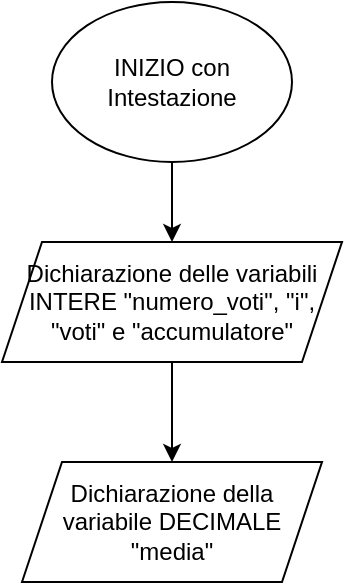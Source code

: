 <mxfile>
    <diagram id="_d40O0Kh0aDe8dSrPzbA" name="Pagina-1">
        <mxGraphModel dx="307" dy="226" grid="1" gridSize="10" guides="1" tooltips="1" connect="1" arrows="1" fold="1" page="1" pageScale="1" pageWidth="827" pageHeight="1169" math="0" shadow="0">
            <root>
                <mxCell id="0"/>
                <mxCell id="1" parent="0"/>
                <mxCell id="4" value="" style="edgeStyle=none;html=1;" edge="1" parent="1" source="2" target="3">
                    <mxGeometry relative="1" as="geometry"/>
                </mxCell>
                <mxCell id="2" value="INIZIO con Intestazione" style="ellipse;whiteSpace=wrap;html=1;" vertex="1" parent="1">
                    <mxGeometry x="30" y="10" width="120" height="80" as="geometry"/>
                </mxCell>
                <mxCell id="6" style="edgeStyle=none;html=1;exitX=0.5;exitY=1;exitDx=0;exitDy=0;" edge="1" parent="1" source="3">
                    <mxGeometry relative="1" as="geometry">
                        <mxPoint x="90" y="240" as="targetPoint"/>
                    </mxGeometry>
                </mxCell>
                <mxCell id="3" value="Dichiarazione delle variabili INTERE &quot;numero_voti&quot;, &quot;i&quot;, &quot;voti&quot; e &quot;accumulatore&quot;" style="shape=parallelogram;perimeter=parallelogramPerimeter;whiteSpace=wrap;html=1;fixedSize=1;" vertex="1" parent="1">
                    <mxGeometry x="5" y="130" width="170" height="60" as="geometry"/>
                </mxCell>
                <mxCell id="7" value="Dichiarazione della variabile DECIMALE &quot;media&quot;" style="shape=parallelogram;perimeter=parallelogramPerimeter;whiteSpace=wrap;html=1;fixedSize=1;" vertex="1" parent="1">
                    <mxGeometry x="15" y="240" width="150" height="60" as="geometry"/>
                </mxCell>
            </root>
        </mxGraphModel>
    </diagram>
</mxfile>